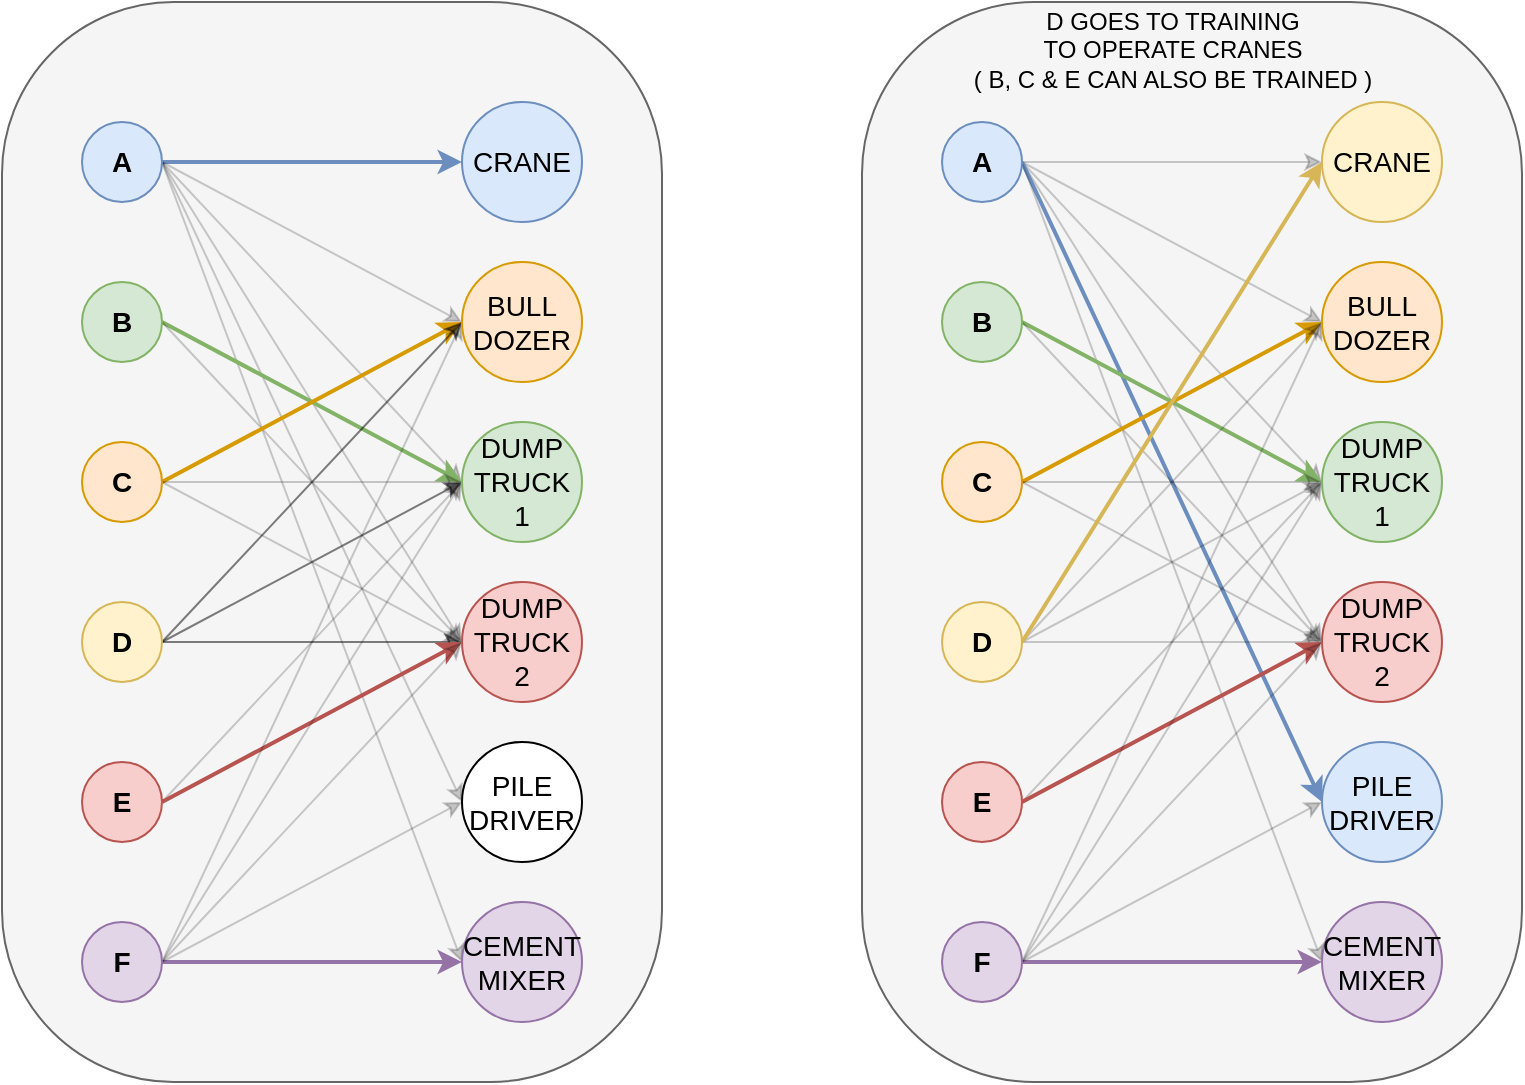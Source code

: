 <mxfile version="12.2.3" type="github" pages="1">
  <diagram id="MqKJ6M4AEW0YFENgOs9T" name="Page-1">
    <mxGraphModel dx="1083" dy="472" grid="1" gridSize="10" guides="1" tooltips="1" connect="1" arrows="1" fold="1" page="1" pageScale="1" pageWidth="850" pageHeight="1100" math="0" shadow="0">
      <root>
        <mxCell id="0"/>
        <mxCell id="1" parent="0"/>
        <mxCell id="p-0Q1d95UfHn5TYhovh6-84" value="" style="rounded=1;whiteSpace=wrap;html=1;align=center;arcSize=26;fillColor=#f5f5f5;strokeColor=#666666;fontColor=#333333;" vertex="1" parent="1">
          <mxGeometry x="470" y="100" width="330" height="540" as="geometry"/>
        </mxCell>
        <mxCell id="p-0Q1d95UfHn5TYhovh6-82" value="" style="rounded=1;whiteSpace=wrap;html=1;align=center;arcSize=26;fillColor=#f5f5f5;strokeColor=#666666;fontColor=#333333;" vertex="1" parent="1">
          <mxGeometry x="40" y="100" width="330" height="540" as="geometry"/>
        </mxCell>
        <mxCell id="p-0Q1d95UfHn5TYhovh6-25" style="rounded=0;orthogonalLoop=1;jettySize=auto;html=1;exitX=1;exitY=0.5;exitDx=0;exitDy=0;entryX=0;entryY=0.5;entryDx=0;entryDy=0;strokeWidth=2;fillColor=#dae8fc;strokeColor=#6c8ebf;" edge="1" parent="1" source="p-0Q1d95UfHn5TYhovh6-1" target="p-0Q1d95UfHn5TYhovh6-13">
          <mxGeometry relative="1" as="geometry"/>
        </mxCell>
        <mxCell id="p-0Q1d95UfHn5TYhovh6-26" style="edgeStyle=none;rounded=0;orthogonalLoop=1;jettySize=auto;html=1;exitX=1;exitY=0.5;exitDx=0;exitDy=0;entryX=0;entryY=0.5;entryDx=0;entryDy=0;opacity=20;" edge="1" parent="1" source="p-0Q1d95UfHn5TYhovh6-1" target="p-0Q1d95UfHn5TYhovh6-14">
          <mxGeometry relative="1" as="geometry"/>
        </mxCell>
        <mxCell id="p-0Q1d95UfHn5TYhovh6-27" style="edgeStyle=none;rounded=0;orthogonalLoop=1;jettySize=auto;html=1;exitX=1;exitY=0.5;exitDx=0;exitDy=0;entryX=0;entryY=0.5;entryDx=0;entryDy=0;opacity=20;" edge="1" parent="1" source="p-0Q1d95UfHn5TYhovh6-1" target="p-0Q1d95UfHn5TYhovh6-19">
          <mxGeometry relative="1" as="geometry"/>
        </mxCell>
        <mxCell id="p-0Q1d95UfHn5TYhovh6-28" style="edgeStyle=none;rounded=0;orthogonalLoop=1;jettySize=auto;html=1;exitX=1;exitY=0.5;exitDx=0;exitDy=0;entryX=0;entryY=0.5;entryDx=0;entryDy=0;opacity=20;" edge="1" parent="1" source="p-0Q1d95UfHn5TYhovh6-1" target="p-0Q1d95UfHn5TYhovh6-21">
          <mxGeometry relative="1" as="geometry"/>
        </mxCell>
        <mxCell id="p-0Q1d95UfHn5TYhovh6-29" style="edgeStyle=none;rounded=0;orthogonalLoop=1;jettySize=auto;html=1;exitX=1;exitY=0.5;exitDx=0;exitDy=0;entryX=0;entryY=0.5;entryDx=0;entryDy=0;opacity=20;" edge="1" parent="1" source="p-0Q1d95UfHn5TYhovh6-1" target="p-0Q1d95UfHn5TYhovh6-23">
          <mxGeometry relative="1" as="geometry"/>
        </mxCell>
        <mxCell id="p-0Q1d95UfHn5TYhovh6-30" style="edgeStyle=none;rounded=0;orthogonalLoop=1;jettySize=auto;html=1;exitX=1;exitY=0.5;exitDx=0;exitDy=0;entryX=0;entryY=0.5;entryDx=0;entryDy=0;opacity=20;" edge="1" parent="1" source="p-0Q1d95UfHn5TYhovh6-1" target="p-0Q1d95UfHn5TYhovh6-24">
          <mxGeometry relative="1" as="geometry"/>
        </mxCell>
        <mxCell id="p-0Q1d95UfHn5TYhovh6-1" value="&lt;b&gt;&lt;font style=&quot;font-size: 14px&quot;&gt;A&lt;/font&gt;&lt;/b&gt;" style="ellipse;whiteSpace=wrap;html=1;aspect=fixed;fillColor=#dae8fc;strokeColor=#6c8ebf;" vertex="1" parent="1">
          <mxGeometry x="80" y="160" width="40" height="40" as="geometry"/>
        </mxCell>
        <mxCell id="p-0Q1d95UfHn5TYhovh6-43" style="edgeStyle=none;rounded=0;orthogonalLoop=1;jettySize=auto;html=1;exitX=1;exitY=0.5;exitDx=0;exitDy=0;strokeWidth=2;fillColor=#d5e8d4;strokeColor=#82b366;" edge="1" parent="1" source="p-0Q1d95UfHn5TYhovh6-2">
          <mxGeometry relative="1" as="geometry">
            <mxPoint x="270" y="340" as="targetPoint"/>
          </mxGeometry>
        </mxCell>
        <mxCell id="p-0Q1d95UfHn5TYhovh6-44" style="edgeStyle=none;rounded=0;orthogonalLoop=1;jettySize=auto;html=1;exitX=1;exitY=0.5;exitDx=0;exitDy=0;entryX=0;entryY=0.5;entryDx=0;entryDy=0;opacity=20;" edge="1" parent="1" source="p-0Q1d95UfHn5TYhovh6-2" target="p-0Q1d95UfHn5TYhovh6-21">
          <mxGeometry relative="1" as="geometry"/>
        </mxCell>
        <mxCell id="p-0Q1d95UfHn5TYhovh6-2" value="&lt;b style=&quot;white-space: normal&quot;&gt;&lt;font style=&quot;font-size: 14px&quot;&gt;B&lt;/font&gt;&lt;/b&gt;" style="ellipse;whiteSpace=wrap;html=1;aspect=fixed;fillColor=#d5e8d4;strokeColor=#82b366;" vertex="1" parent="1">
          <mxGeometry x="80" y="240" width="40" height="40" as="geometry"/>
        </mxCell>
        <mxCell id="p-0Q1d95UfHn5TYhovh6-37" style="edgeStyle=none;rounded=0;orthogonalLoop=1;jettySize=auto;html=1;exitX=1;exitY=0.5;exitDx=0;exitDy=0;entryX=0;entryY=0.5;entryDx=0;entryDy=0;strokeWidth=2;fillColor=#ffe6cc;strokeColor=#d79b00;" edge="1" parent="1" source="p-0Q1d95UfHn5TYhovh6-3" target="p-0Q1d95UfHn5TYhovh6-14">
          <mxGeometry relative="1" as="geometry"/>
        </mxCell>
        <mxCell id="p-0Q1d95UfHn5TYhovh6-38" style="edgeStyle=none;rounded=0;orthogonalLoop=1;jettySize=auto;html=1;exitX=1;exitY=0.5;exitDx=0;exitDy=0;entryX=0;entryY=0.5;entryDx=0;entryDy=0;opacity=20;" edge="1" parent="1" source="p-0Q1d95UfHn5TYhovh6-3" target="p-0Q1d95UfHn5TYhovh6-19">
          <mxGeometry relative="1" as="geometry"/>
        </mxCell>
        <mxCell id="p-0Q1d95UfHn5TYhovh6-39" style="edgeStyle=none;rounded=0;orthogonalLoop=1;jettySize=auto;html=1;exitX=1;exitY=0.5;exitDx=0;exitDy=0;entryX=0;entryY=0.5;entryDx=0;entryDy=0;opacity=20;" edge="1" parent="1" source="p-0Q1d95UfHn5TYhovh6-3" target="p-0Q1d95UfHn5TYhovh6-21">
          <mxGeometry relative="1" as="geometry"/>
        </mxCell>
        <mxCell id="p-0Q1d95UfHn5TYhovh6-3" value="&lt;b style=&quot;white-space: normal&quot;&gt;&lt;font style=&quot;font-size: 14px&quot;&gt;C&lt;/font&gt;&lt;/b&gt;" style="ellipse;whiteSpace=wrap;html=1;aspect=fixed;fillColor=#ffe6cc;strokeColor=#d79b00;" vertex="1" parent="1">
          <mxGeometry x="80" y="320" width="40" height="40" as="geometry"/>
        </mxCell>
        <mxCell id="p-0Q1d95UfHn5TYhovh6-40" style="edgeStyle=none;rounded=0;orthogonalLoop=1;jettySize=auto;html=1;exitX=1;exitY=0.5;exitDx=0;exitDy=0;entryX=0;entryY=0.5;entryDx=0;entryDy=0;opacity=50;" edge="1" parent="1" source="p-0Q1d95UfHn5TYhovh6-4" target="p-0Q1d95UfHn5TYhovh6-14">
          <mxGeometry relative="1" as="geometry"/>
        </mxCell>
        <mxCell id="p-0Q1d95UfHn5TYhovh6-41" style="edgeStyle=none;rounded=0;orthogonalLoop=1;jettySize=auto;html=1;exitX=1;exitY=0.5;exitDx=0;exitDy=0;entryX=0;entryY=0.5;entryDx=0;entryDy=0;opacity=50;" edge="1" parent="1" source="p-0Q1d95UfHn5TYhovh6-4" target="p-0Q1d95UfHn5TYhovh6-19">
          <mxGeometry relative="1" as="geometry"/>
        </mxCell>
        <mxCell id="p-0Q1d95UfHn5TYhovh6-42" style="edgeStyle=none;rounded=0;orthogonalLoop=1;jettySize=auto;html=1;exitX=1;exitY=0.5;exitDx=0;exitDy=0;entryX=0;entryY=0.5;entryDx=0;entryDy=0;opacity=50;" edge="1" parent="1" source="p-0Q1d95UfHn5TYhovh6-4" target="p-0Q1d95UfHn5TYhovh6-21">
          <mxGeometry relative="1" as="geometry"/>
        </mxCell>
        <mxCell id="p-0Q1d95UfHn5TYhovh6-4" value="&lt;b style=&quot;white-space: normal&quot;&gt;&lt;font style=&quot;font-size: 14px&quot;&gt;D&lt;/font&gt;&lt;/b&gt;" style="ellipse;whiteSpace=wrap;html=1;aspect=fixed;fillColor=#fff2cc;strokeColor=#d6b656;" vertex="1" parent="1">
          <mxGeometry x="80" y="400" width="40" height="40" as="geometry"/>
        </mxCell>
        <mxCell id="p-0Q1d95UfHn5TYhovh6-45" style="edgeStyle=none;rounded=0;orthogonalLoop=1;jettySize=auto;html=1;exitX=1;exitY=0.5;exitDx=0;exitDy=0;opacity=20;" edge="1" parent="1" source="p-0Q1d95UfHn5TYhovh6-5">
          <mxGeometry relative="1" as="geometry">
            <mxPoint x="270" y="340" as="targetPoint"/>
          </mxGeometry>
        </mxCell>
        <mxCell id="p-0Q1d95UfHn5TYhovh6-46" style="edgeStyle=none;rounded=0;orthogonalLoop=1;jettySize=auto;html=1;exitX=1;exitY=0.5;exitDx=0;exitDy=0;entryX=0;entryY=0.5;entryDx=0;entryDy=0;strokeWidth=2;fillColor=#f8cecc;strokeColor=#b85450;" edge="1" parent="1" source="p-0Q1d95UfHn5TYhovh6-5" target="p-0Q1d95UfHn5TYhovh6-21">
          <mxGeometry relative="1" as="geometry"/>
        </mxCell>
        <mxCell id="p-0Q1d95UfHn5TYhovh6-5" value="&lt;b style=&quot;white-space: normal&quot;&gt;&lt;font style=&quot;font-size: 14px&quot;&gt;E&lt;/font&gt;&lt;/b&gt;" style="ellipse;whiteSpace=wrap;html=1;aspect=fixed;fillColor=#f8cecc;strokeColor=#b85450;" vertex="1" parent="1">
          <mxGeometry x="80" y="480" width="40" height="40" as="geometry"/>
        </mxCell>
        <mxCell id="p-0Q1d95UfHn5TYhovh6-31" style="edgeStyle=none;rounded=0;orthogonalLoop=1;jettySize=auto;html=1;exitX=1;exitY=0.5;exitDx=0;exitDy=0;entryX=0;entryY=0.5;entryDx=0;entryDy=0;strokeWidth=2;fillColor=#e1d5e7;strokeColor=#9673a6;" edge="1" parent="1" source="p-0Q1d95UfHn5TYhovh6-6" target="p-0Q1d95UfHn5TYhovh6-24">
          <mxGeometry relative="1" as="geometry"/>
        </mxCell>
        <mxCell id="p-0Q1d95UfHn5TYhovh6-32" style="edgeStyle=none;rounded=0;orthogonalLoop=1;jettySize=auto;html=1;exitX=1;exitY=0.5;exitDx=0;exitDy=0;entryX=0;entryY=0.5;entryDx=0;entryDy=0;opacity=20;" edge="1" parent="1" source="p-0Q1d95UfHn5TYhovh6-6" target="p-0Q1d95UfHn5TYhovh6-23">
          <mxGeometry relative="1" as="geometry"/>
        </mxCell>
        <mxCell id="p-0Q1d95UfHn5TYhovh6-33" style="edgeStyle=none;rounded=0;orthogonalLoop=1;jettySize=auto;html=1;exitX=1;exitY=0.5;exitDx=0;exitDy=0;entryX=0;entryY=0.5;entryDx=0;entryDy=0;opacity=20;" edge="1" parent="1" source="p-0Q1d95UfHn5TYhovh6-6" target="p-0Q1d95UfHn5TYhovh6-21">
          <mxGeometry relative="1" as="geometry"/>
        </mxCell>
        <mxCell id="p-0Q1d95UfHn5TYhovh6-34" style="edgeStyle=none;rounded=0;orthogonalLoop=1;jettySize=auto;html=1;exitX=1;exitY=0.5;exitDx=0;exitDy=0;entryX=0;entryY=0.5;entryDx=0;entryDy=0;opacity=20;" edge="1" parent="1" source="p-0Q1d95UfHn5TYhovh6-6" target="p-0Q1d95UfHn5TYhovh6-19">
          <mxGeometry relative="1" as="geometry"/>
        </mxCell>
        <mxCell id="p-0Q1d95UfHn5TYhovh6-36" style="edgeStyle=none;rounded=0;orthogonalLoop=1;jettySize=auto;html=1;exitX=1;exitY=0.5;exitDx=0;exitDy=0;entryX=0;entryY=0.5;entryDx=0;entryDy=0;opacity=20;" edge="1" parent="1" source="p-0Q1d95UfHn5TYhovh6-6" target="p-0Q1d95UfHn5TYhovh6-14">
          <mxGeometry relative="1" as="geometry"/>
        </mxCell>
        <mxCell id="p-0Q1d95UfHn5TYhovh6-6" value="&lt;span style=&quot;font-size: 14px&quot;&gt;&lt;b&gt;F&lt;/b&gt;&lt;/span&gt;" style="ellipse;whiteSpace=wrap;html=1;aspect=fixed;fillColor=#e1d5e7;strokeColor=#9673a6;" vertex="1" parent="1">
          <mxGeometry x="80" y="560" width="40" height="40" as="geometry"/>
        </mxCell>
        <mxCell id="p-0Q1d95UfHn5TYhovh6-13" value="&lt;font style=&quot;font-size: 14px&quot;&gt;CRANE&lt;/font&gt;" style="ellipse;whiteSpace=wrap;html=1;aspect=fixed;fillColor=#dae8fc;strokeColor=#6c8ebf;" vertex="1" parent="1">
          <mxGeometry x="270" y="150" width="60" height="60" as="geometry"/>
        </mxCell>
        <mxCell id="p-0Q1d95UfHn5TYhovh6-14" value="&lt;font style=&quot;font-size: 14px&quot;&gt;BULL&lt;br&gt;DOZER&lt;/font&gt;" style="ellipse;whiteSpace=wrap;html=1;aspect=fixed;fillColor=#ffe6cc;strokeColor=#d79b00;" vertex="1" parent="1">
          <mxGeometry x="270" y="230" width="60" height="60" as="geometry"/>
        </mxCell>
        <mxCell id="p-0Q1d95UfHn5TYhovh6-19" value="&lt;font style=&quot;font-size: 14px&quot;&gt;DUMP&lt;br&gt;TRUCK&lt;br&gt;1&lt;/font&gt;" style="ellipse;whiteSpace=wrap;html=1;aspect=fixed;fillColor=#d5e8d4;strokeColor=#82b366;" vertex="1" parent="1">
          <mxGeometry x="270" y="310" width="60" height="60" as="geometry"/>
        </mxCell>
        <mxCell id="p-0Q1d95UfHn5TYhovh6-21" value="&lt;font style=&quot;font-size: 14px&quot;&gt;DUMP&lt;br&gt;TRUCK&lt;br&gt;2&lt;/font&gt;" style="ellipse;whiteSpace=wrap;html=1;aspect=fixed;fillColor=#f8cecc;strokeColor=#b85450;" vertex="1" parent="1">
          <mxGeometry x="270" y="390" width="60" height="60" as="geometry"/>
        </mxCell>
        <mxCell id="p-0Q1d95UfHn5TYhovh6-23" value="&lt;font style=&quot;font-size: 14px&quot;&gt;PILE&lt;br&gt;DRIVER&lt;/font&gt;" style="ellipse;whiteSpace=wrap;html=1;aspect=fixed;" vertex="1" parent="1">
          <mxGeometry x="270" y="470" width="60" height="60" as="geometry"/>
        </mxCell>
        <mxCell id="p-0Q1d95UfHn5TYhovh6-24" value="&lt;span style=&quot;font-size: 14px&quot;&gt;CEMENT&lt;br&gt;&lt;/span&gt;&lt;font style=&quot;font-size: 14px&quot;&gt;MIXER&lt;/font&gt;" style="ellipse;whiteSpace=wrap;html=1;aspect=fixed;fillColor=#e1d5e7;strokeColor=#9673a6;" vertex="1" parent="1">
          <mxGeometry x="270" y="550" width="60" height="60" as="geometry"/>
        </mxCell>
        <mxCell id="p-0Q1d95UfHn5TYhovh6-47" style="rounded=0;orthogonalLoop=1;jettySize=auto;html=1;exitX=1;exitY=0.5;exitDx=0;exitDy=0;entryX=0;entryY=0.5;entryDx=0;entryDy=0;strokeWidth=1;opacity=20;" edge="1" parent="1" source="p-0Q1d95UfHn5TYhovh6-53" target="p-0Q1d95UfHn5TYhovh6-74">
          <mxGeometry relative="1" as="geometry"/>
        </mxCell>
        <mxCell id="p-0Q1d95UfHn5TYhovh6-48" style="edgeStyle=none;rounded=0;orthogonalLoop=1;jettySize=auto;html=1;exitX=1;exitY=0.5;exitDx=0;exitDy=0;entryX=0;entryY=0.5;entryDx=0;entryDy=0;opacity=20;" edge="1" parent="1" source="p-0Q1d95UfHn5TYhovh6-53" target="p-0Q1d95UfHn5TYhovh6-75">
          <mxGeometry relative="1" as="geometry"/>
        </mxCell>
        <mxCell id="p-0Q1d95UfHn5TYhovh6-49" style="edgeStyle=none;rounded=0;orthogonalLoop=1;jettySize=auto;html=1;exitX=1;exitY=0.5;exitDx=0;exitDy=0;entryX=0;entryY=0.5;entryDx=0;entryDy=0;opacity=20;" edge="1" parent="1" source="p-0Q1d95UfHn5TYhovh6-53" target="p-0Q1d95UfHn5TYhovh6-76">
          <mxGeometry relative="1" as="geometry"/>
        </mxCell>
        <mxCell id="p-0Q1d95UfHn5TYhovh6-50" style="edgeStyle=none;rounded=0;orthogonalLoop=1;jettySize=auto;html=1;exitX=1;exitY=0.5;exitDx=0;exitDy=0;entryX=0;entryY=0.5;entryDx=0;entryDy=0;opacity=20;" edge="1" parent="1" source="p-0Q1d95UfHn5TYhovh6-53" target="p-0Q1d95UfHn5TYhovh6-77">
          <mxGeometry relative="1" as="geometry"/>
        </mxCell>
        <mxCell id="p-0Q1d95UfHn5TYhovh6-51" style="edgeStyle=none;rounded=0;orthogonalLoop=1;jettySize=auto;html=1;exitX=1;exitY=0.5;exitDx=0;exitDy=0;entryX=0;entryY=0.5;entryDx=0;entryDy=0;strokeWidth=2;fillColor=#dae8fc;strokeColor=#6c8ebf;" edge="1" parent="1" source="p-0Q1d95UfHn5TYhovh6-53" target="p-0Q1d95UfHn5TYhovh6-78">
          <mxGeometry relative="1" as="geometry"/>
        </mxCell>
        <mxCell id="p-0Q1d95UfHn5TYhovh6-52" style="edgeStyle=none;rounded=0;orthogonalLoop=1;jettySize=auto;html=1;exitX=1;exitY=0.5;exitDx=0;exitDy=0;entryX=0;entryY=0.5;entryDx=0;entryDy=0;opacity=20;" edge="1" parent="1" source="p-0Q1d95UfHn5TYhovh6-53" target="p-0Q1d95UfHn5TYhovh6-79">
          <mxGeometry relative="1" as="geometry"/>
        </mxCell>
        <mxCell id="p-0Q1d95UfHn5TYhovh6-53" value="&lt;b&gt;&lt;font style=&quot;font-size: 14px&quot;&gt;A&lt;/font&gt;&lt;/b&gt;" style="ellipse;whiteSpace=wrap;html=1;aspect=fixed;fillColor=#dae8fc;strokeColor=#6c8ebf;" vertex="1" parent="1">
          <mxGeometry x="510" y="160" width="40" height="40" as="geometry"/>
        </mxCell>
        <mxCell id="p-0Q1d95UfHn5TYhovh6-54" style="edgeStyle=none;rounded=0;orthogonalLoop=1;jettySize=auto;html=1;exitX=1;exitY=0.5;exitDx=0;exitDy=0;strokeWidth=2;fillColor=#d5e8d4;strokeColor=#82b366;" edge="1" parent="1" source="p-0Q1d95UfHn5TYhovh6-56">
          <mxGeometry relative="1" as="geometry">
            <mxPoint x="700" y="340" as="targetPoint"/>
          </mxGeometry>
        </mxCell>
        <mxCell id="p-0Q1d95UfHn5TYhovh6-55" style="edgeStyle=none;rounded=0;orthogonalLoop=1;jettySize=auto;html=1;exitX=1;exitY=0.5;exitDx=0;exitDy=0;entryX=0;entryY=0.5;entryDx=0;entryDy=0;opacity=20;" edge="1" parent="1" source="p-0Q1d95UfHn5TYhovh6-56" target="p-0Q1d95UfHn5TYhovh6-77">
          <mxGeometry relative="1" as="geometry"/>
        </mxCell>
        <mxCell id="p-0Q1d95UfHn5TYhovh6-56" value="&lt;b style=&quot;white-space: normal&quot;&gt;&lt;font style=&quot;font-size: 14px&quot;&gt;B&lt;/font&gt;&lt;/b&gt;" style="ellipse;whiteSpace=wrap;html=1;aspect=fixed;fillColor=#d5e8d4;strokeColor=#82b366;" vertex="1" parent="1">
          <mxGeometry x="510" y="240" width="40" height="40" as="geometry"/>
        </mxCell>
        <mxCell id="p-0Q1d95UfHn5TYhovh6-57" style="edgeStyle=none;rounded=0;orthogonalLoop=1;jettySize=auto;html=1;exitX=1;exitY=0.5;exitDx=0;exitDy=0;entryX=0;entryY=0.5;entryDx=0;entryDy=0;strokeWidth=2;fillColor=#ffe6cc;strokeColor=#d79b00;" edge="1" parent="1" source="p-0Q1d95UfHn5TYhovh6-60" target="p-0Q1d95UfHn5TYhovh6-75">
          <mxGeometry relative="1" as="geometry"/>
        </mxCell>
        <mxCell id="p-0Q1d95UfHn5TYhovh6-58" style="edgeStyle=none;rounded=0;orthogonalLoop=1;jettySize=auto;html=1;exitX=1;exitY=0.5;exitDx=0;exitDy=0;entryX=0;entryY=0.5;entryDx=0;entryDy=0;opacity=20;" edge="1" parent="1" source="p-0Q1d95UfHn5TYhovh6-60" target="p-0Q1d95UfHn5TYhovh6-76">
          <mxGeometry relative="1" as="geometry"/>
        </mxCell>
        <mxCell id="p-0Q1d95UfHn5TYhovh6-59" style="edgeStyle=none;rounded=0;orthogonalLoop=1;jettySize=auto;html=1;exitX=1;exitY=0.5;exitDx=0;exitDy=0;entryX=0;entryY=0.5;entryDx=0;entryDy=0;opacity=20;" edge="1" parent="1" source="p-0Q1d95UfHn5TYhovh6-60" target="p-0Q1d95UfHn5TYhovh6-77">
          <mxGeometry relative="1" as="geometry"/>
        </mxCell>
        <mxCell id="p-0Q1d95UfHn5TYhovh6-60" value="&lt;b style=&quot;white-space: normal&quot;&gt;&lt;font style=&quot;font-size: 14px&quot;&gt;C&lt;/font&gt;&lt;/b&gt;" style="ellipse;whiteSpace=wrap;html=1;aspect=fixed;fillColor=#ffe6cc;strokeColor=#d79b00;" vertex="1" parent="1">
          <mxGeometry x="510" y="320" width="40" height="40" as="geometry"/>
        </mxCell>
        <mxCell id="p-0Q1d95UfHn5TYhovh6-61" style="edgeStyle=none;rounded=0;orthogonalLoop=1;jettySize=auto;html=1;exitX=1;exitY=0.5;exitDx=0;exitDy=0;entryX=0;entryY=0.5;entryDx=0;entryDy=0;opacity=20;" edge="1" parent="1" source="p-0Q1d95UfHn5TYhovh6-64" target="p-0Q1d95UfHn5TYhovh6-75">
          <mxGeometry relative="1" as="geometry"/>
        </mxCell>
        <mxCell id="p-0Q1d95UfHn5TYhovh6-62" style="edgeStyle=none;rounded=0;orthogonalLoop=1;jettySize=auto;html=1;exitX=1;exitY=0.5;exitDx=0;exitDy=0;entryX=0;entryY=0.5;entryDx=0;entryDy=0;opacity=20;" edge="1" parent="1" source="p-0Q1d95UfHn5TYhovh6-64" target="p-0Q1d95UfHn5TYhovh6-76">
          <mxGeometry relative="1" as="geometry"/>
        </mxCell>
        <mxCell id="p-0Q1d95UfHn5TYhovh6-63" style="edgeStyle=none;rounded=0;orthogonalLoop=1;jettySize=auto;html=1;exitX=1;exitY=0.5;exitDx=0;exitDy=0;entryX=0;entryY=0.5;entryDx=0;entryDy=0;opacity=20;" edge="1" parent="1" source="p-0Q1d95UfHn5TYhovh6-64" target="p-0Q1d95UfHn5TYhovh6-77">
          <mxGeometry relative="1" as="geometry"/>
        </mxCell>
        <mxCell id="p-0Q1d95UfHn5TYhovh6-80" style="edgeStyle=none;rounded=0;orthogonalLoop=1;jettySize=auto;html=1;exitX=1;exitY=0.5;exitDx=0;exitDy=0;entryX=0;entryY=0.5;entryDx=0;entryDy=0;strokeWidth=2;fillColor=#fff2cc;strokeColor=#d6b656;" edge="1" parent="1" source="p-0Q1d95UfHn5TYhovh6-64" target="p-0Q1d95UfHn5TYhovh6-74">
          <mxGeometry relative="1" as="geometry"/>
        </mxCell>
        <mxCell id="p-0Q1d95UfHn5TYhovh6-64" value="&lt;b style=&quot;white-space: normal&quot;&gt;&lt;font style=&quot;font-size: 14px&quot;&gt;D&lt;/font&gt;&lt;/b&gt;" style="ellipse;whiteSpace=wrap;html=1;aspect=fixed;fillColor=#fff2cc;strokeColor=#d6b656;" vertex="1" parent="1">
          <mxGeometry x="510" y="400" width="40" height="40" as="geometry"/>
        </mxCell>
        <mxCell id="p-0Q1d95UfHn5TYhovh6-65" style="edgeStyle=none;rounded=0;orthogonalLoop=1;jettySize=auto;html=1;exitX=1;exitY=0.5;exitDx=0;exitDy=0;opacity=20;" edge="1" parent="1" source="p-0Q1d95UfHn5TYhovh6-67">
          <mxGeometry relative="1" as="geometry">
            <mxPoint x="700" y="340" as="targetPoint"/>
          </mxGeometry>
        </mxCell>
        <mxCell id="p-0Q1d95UfHn5TYhovh6-66" style="edgeStyle=none;rounded=0;orthogonalLoop=1;jettySize=auto;html=1;exitX=1;exitY=0.5;exitDx=0;exitDy=0;entryX=0;entryY=0.5;entryDx=0;entryDy=0;strokeWidth=2;fillColor=#f8cecc;strokeColor=#b85450;" edge="1" parent="1" source="p-0Q1d95UfHn5TYhovh6-67" target="p-0Q1d95UfHn5TYhovh6-77">
          <mxGeometry relative="1" as="geometry"/>
        </mxCell>
        <mxCell id="p-0Q1d95UfHn5TYhovh6-67" value="&lt;b style=&quot;white-space: normal&quot;&gt;&lt;font style=&quot;font-size: 14px&quot;&gt;E&lt;/font&gt;&lt;/b&gt;" style="ellipse;whiteSpace=wrap;html=1;aspect=fixed;fillColor=#f8cecc;strokeColor=#b85450;" vertex="1" parent="1">
          <mxGeometry x="510" y="480" width="40" height="40" as="geometry"/>
        </mxCell>
        <mxCell id="p-0Q1d95UfHn5TYhovh6-68" style="edgeStyle=none;rounded=0;orthogonalLoop=1;jettySize=auto;html=1;exitX=1;exitY=0.5;exitDx=0;exitDy=0;entryX=0;entryY=0.5;entryDx=0;entryDy=0;strokeWidth=2;fillColor=#e1d5e7;strokeColor=#9673a6;" edge="1" parent="1" source="p-0Q1d95UfHn5TYhovh6-73" target="p-0Q1d95UfHn5TYhovh6-79">
          <mxGeometry relative="1" as="geometry"/>
        </mxCell>
        <mxCell id="p-0Q1d95UfHn5TYhovh6-69" style="edgeStyle=none;rounded=0;orthogonalLoop=1;jettySize=auto;html=1;exitX=1;exitY=0.5;exitDx=0;exitDy=0;entryX=0;entryY=0.5;entryDx=0;entryDy=0;opacity=20;" edge="1" parent="1" source="p-0Q1d95UfHn5TYhovh6-73" target="p-0Q1d95UfHn5TYhovh6-78">
          <mxGeometry relative="1" as="geometry"/>
        </mxCell>
        <mxCell id="p-0Q1d95UfHn5TYhovh6-70" style="edgeStyle=none;rounded=0;orthogonalLoop=1;jettySize=auto;html=1;exitX=1;exitY=0.5;exitDx=0;exitDy=0;entryX=0;entryY=0.5;entryDx=0;entryDy=0;opacity=20;" edge="1" parent="1" source="p-0Q1d95UfHn5TYhovh6-73" target="p-0Q1d95UfHn5TYhovh6-77">
          <mxGeometry relative="1" as="geometry"/>
        </mxCell>
        <mxCell id="p-0Q1d95UfHn5TYhovh6-71" style="edgeStyle=none;rounded=0;orthogonalLoop=1;jettySize=auto;html=1;exitX=1;exitY=0.5;exitDx=0;exitDy=0;entryX=0;entryY=0.5;entryDx=0;entryDy=0;opacity=20;" edge="1" parent="1" source="p-0Q1d95UfHn5TYhovh6-73" target="p-0Q1d95UfHn5TYhovh6-76">
          <mxGeometry relative="1" as="geometry"/>
        </mxCell>
        <mxCell id="p-0Q1d95UfHn5TYhovh6-72" style="edgeStyle=none;rounded=0;orthogonalLoop=1;jettySize=auto;html=1;exitX=1;exitY=0.5;exitDx=0;exitDy=0;entryX=0;entryY=0.5;entryDx=0;entryDy=0;opacity=20;" edge="1" parent="1" source="p-0Q1d95UfHn5TYhovh6-73" target="p-0Q1d95UfHn5TYhovh6-75">
          <mxGeometry relative="1" as="geometry"/>
        </mxCell>
        <mxCell id="p-0Q1d95UfHn5TYhovh6-73" value="&lt;span style=&quot;font-size: 14px&quot;&gt;&lt;b&gt;F&lt;/b&gt;&lt;/span&gt;" style="ellipse;whiteSpace=wrap;html=1;aspect=fixed;fillColor=#e1d5e7;strokeColor=#9673a6;" vertex="1" parent="1">
          <mxGeometry x="510" y="560" width="40" height="40" as="geometry"/>
        </mxCell>
        <mxCell id="p-0Q1d95UfHn5TYhovh6-74" value="&lt;font style=&quot;font-size: 14px&quot;&gt;CRANE&lt;/font&gt;" style="ellipse;whiteSpace=wrap;html=1;aspect=fixed;fillColor=#fff2cc;strokeColor=#d6b656;" vertex="1" parent="1">
          <mxGeometry x="700" y="150" width="60" height="60" as="geometry"/>
        </mxCell>
        <mxCell id="p-0Q1d95UfHn5TYhovh6-75" value="&lt;font style=&quot;font-size: 14px&quot;&gt;BULL&lt;br&gt;DOZER&lt;/font&gt;" style="ellipse;whiteSpace=wrap;html=1;aspect=fixed;fillColor=#ffe6cc;strokeColor=#d79b00;" vertex="1" parent="1">
          <mxGeometry x="700" y="230" width="60" height="60" as="geometry"/>
        </mxCell>
        <mxCell id="p-0Q1d95UfHn5TYhovh6-76" value="&lt;font style=&quot;font-size: 14px&quot;&gt;DUMP&lt;br&gt;TRUCK&lt;br&gt;1&lt;/font&gt;" style="ellipse;whiteSpace=wrap;html=1;aspect=fixed;fillColor=#d5e8d4;strokeColor=#82b366;" vertex="1" parent="1">
          <mxGeometry x="700" y="310" width="60" height="60" as="geometry"/>
        </mxCell>
        <mxCell id="p-0Q1d95UfHn5TYhovh6-77" value="&lt;font style=&quot;font-size: 14px&quot;&gt;DUMP&lt;br&gt;TRUCK&lt;br&gt;2&lt;/font&gt;" style="ellipse;whiteSpace=wrap;html=1;aspect=fixed;fillColor=#f8cecc;strokeColor=#b85450;" vertex="1" parent="1">
          <mxGeometry x="700" y="390" width="60" height="60" as="geometry"/>
        </mxCell>
        <mxCell id="p-0Q1d95UfHn5TYhovh6-78" value="&lt;font style=&quot;font-size: 14px&quot;&gt;PILE&lt;br&gt;DRIVER&lt;/font&gt;" style="ellipse;whiteSpace=wrap;html=1;aspect=fixed;fillColor=#dae8fc;strokeColor=#6c8ebf;" vertex="1" parent="1">
          <mxGeometry x="700" y="470" width="60" height="60" as="geometry"/>
        </mxCell>
        <mxCell id="p-0Q1d95UfHn5TYhovh6-79" value="&lt;span style=&quot;font-size: 14px&quot;&gt;CEMENT&lt;br&gt;&lt;/span&gt;&lt;font style=&quot;font-size: 14px&quot;&gt;MIXER&lt;/font&gt;" style="ellipse;whiteSpace=wrap;html=1;aspect=fixed;fillColor=#e1d5e7;strokeColor=#9673a6;" vertex="1" parent="1">
          <mxGeometry x="700" y="550" width="60" height="60" as="geometry"/>
        </mxCell>
        <mxCell id="p-0Q1d95UfHn5TYhovh6-81" value="D GOES TO TRAINING&lt;br&gt;TO OPERATE CRANES&lt;br&gt;( B, C &amp;amp; E CAN ALSO BE TRAINED )" style="text;html=1;resizable=0;points=[];autosize=1;align=center;verticalAlign=top;spacingTop=-4;" vertex="1" parent="1">
          <mxGeometry x="520" y="100" width="210" height="40" as="geometry"/>
        </mxCell>
      </root>
    </mxGraphModel>
  </diagram>
</mxfile>

